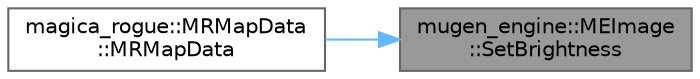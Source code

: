 digraph "mugen_engine::MEImage::SetBrightness"
{
 // LATEX_PDF_SIZE
  bgcolor="transparent";
  edge [fontname=Helvetica,fontsize=10,labelfontname=Helvetica,labelfontsize=10];
  node [fontname=Helvetica,fontsize=10,shape=box,height=0.2,width=0.4];
  rankdir="RL";
  Node1 [id="Node000001",label="mugen_engine::MEImage\l::SetBrightness",height=0.2,width=0.4,color="gray40", fillcolor="grey60", style="filled", fontcolor="black",tooltip="画像描画時の輝度を設定する"];
  Node1 -> Node2 [id="edge1_Node000001_Node000002",dir="back",color="steelblue1",style="solid",tooltip=" "];
  Node2 [id="Node000002",label="magica_rogue::MRMapData\l::MRMapData",height=0.2,width=0.4,color="grey40", fillcolor="white", style="filled",URL="$classmagica__rogue_1_1_m_r_map_data.html#a17dba5a48d234a52ee8b34814da9d55a",tooltip="コンストラクタ"];
}
